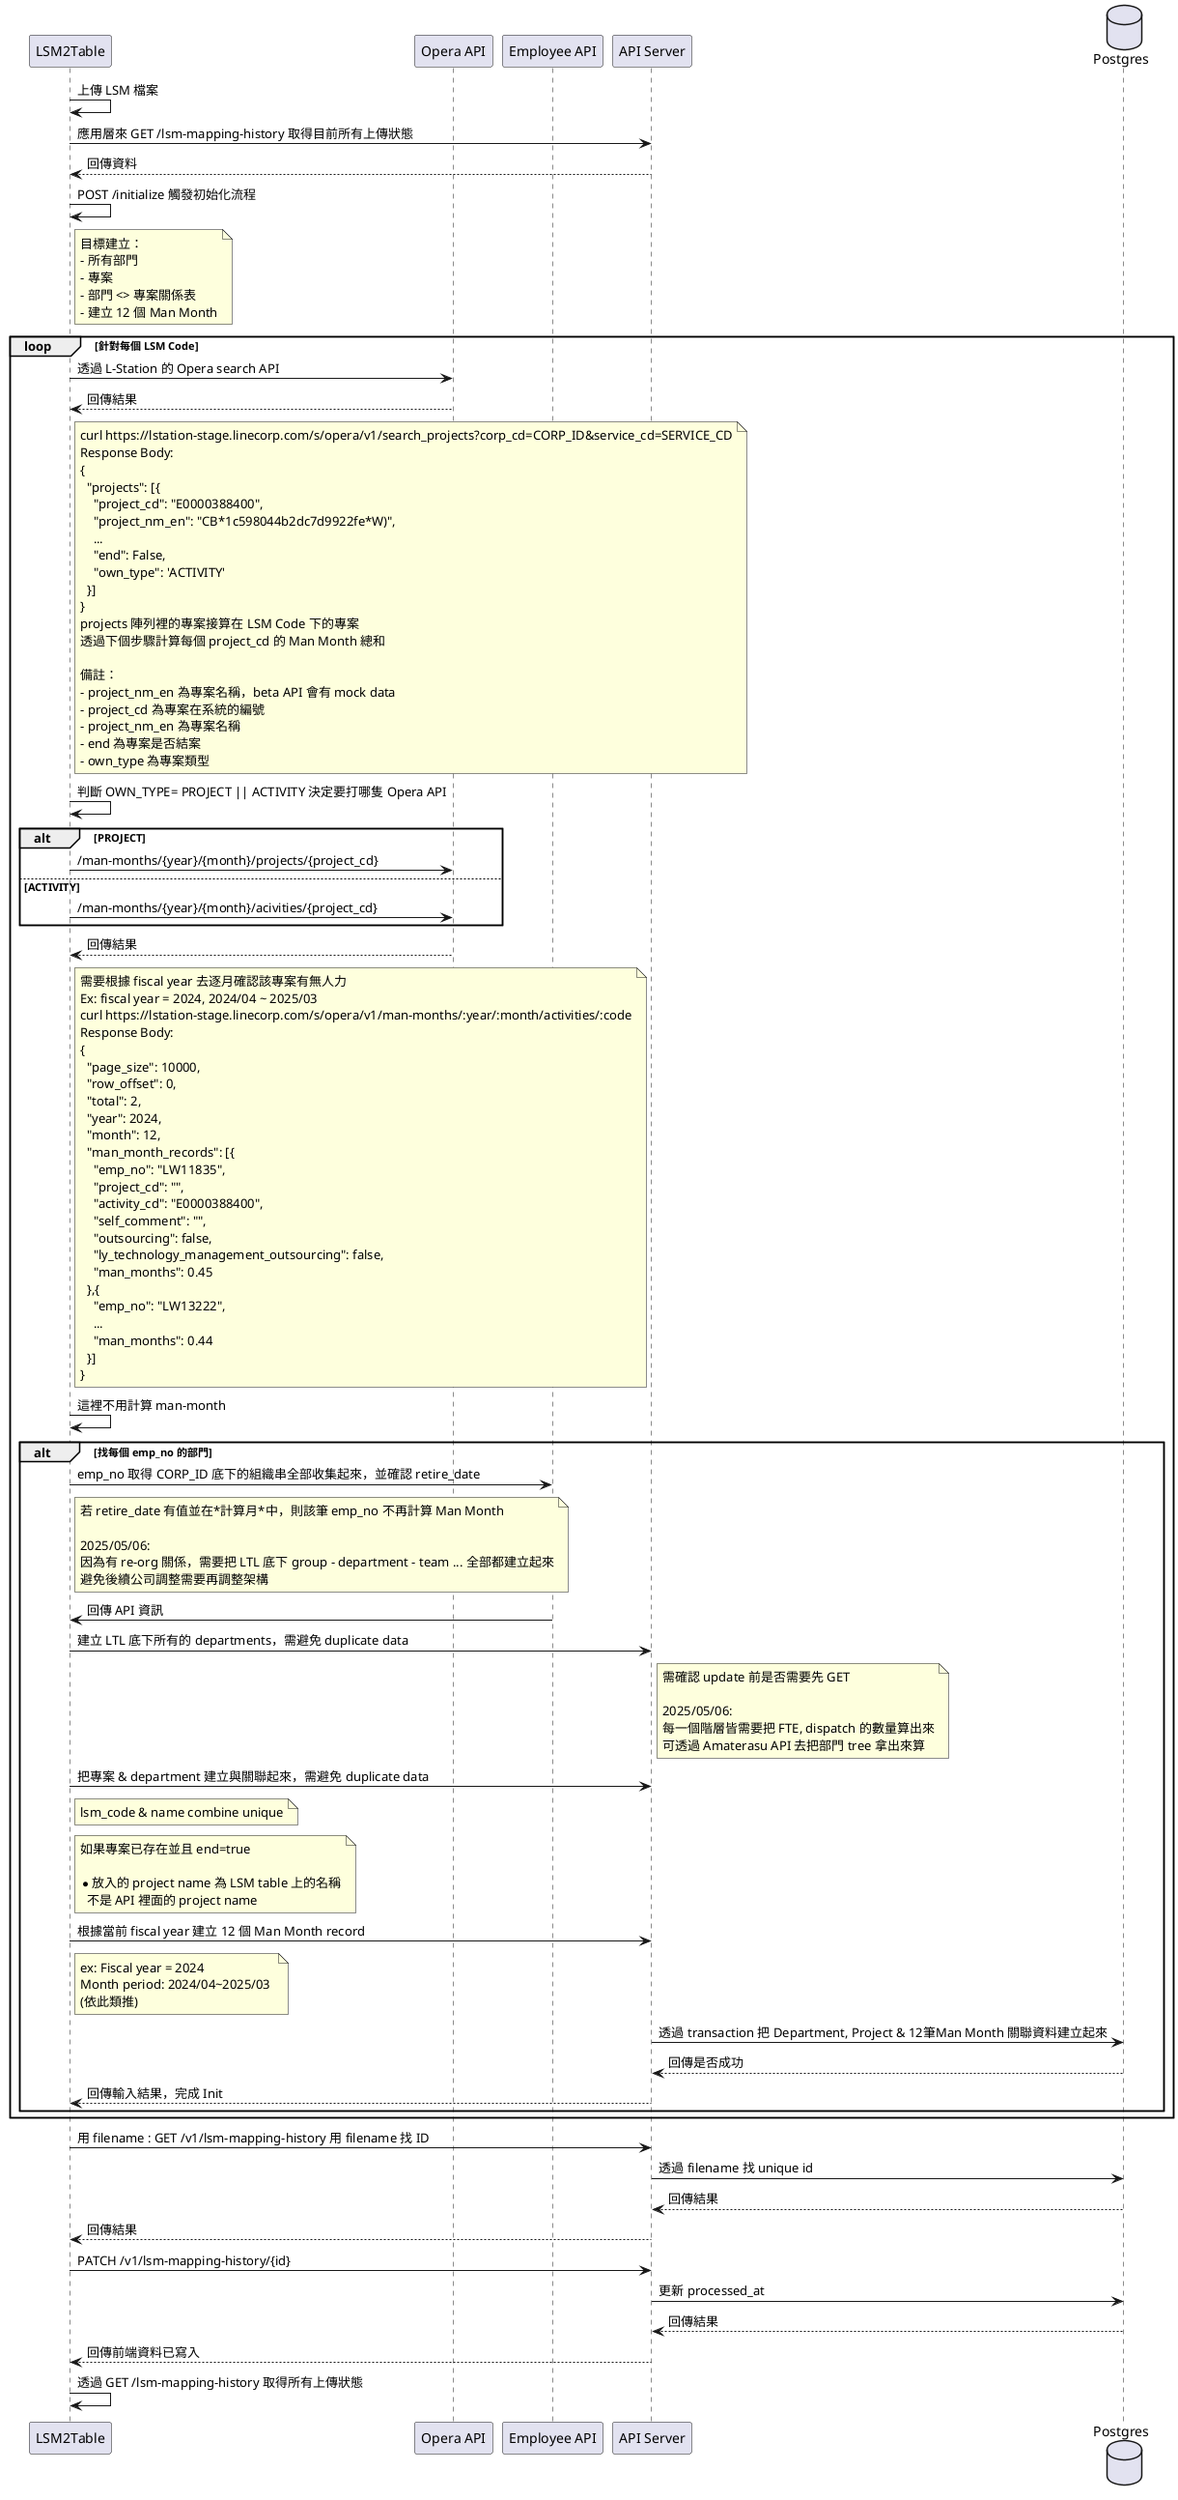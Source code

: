 @startuml

participant "LSM2Table" as job
participant "Opera API" as OA
participant "Employee API" as EMP
participant "API Server" as API
database "Postgres" as DB

job -> job: 上傳 LSM 檔案
job -> API: 應用層來 GET /lsm-mapping-history 取得目前所有上傳狀態
API --> job: 回傳資料
job -> job: POST /initialize 觸發初始化流程
note right of job
  目標建立：
  - 所有部門
  - 專案
  - 部門 <> 專案關係表
  - 建立 12 個 Man Month
end note

box "loop 針對每個 LSM Code"
    loop 針對每個 LSM Code
        job -> OA: 透過 L-Station 的 Opera search API
        OA --> job: 回傳結果
        note right of job
          curl https://lstation-stage.linecorp.com/s/opera/v1/search_projects?corp_cd=CORP_ID&service_cd=SERVICE_CD
          Response Body: 
          {
            "projects": [{
              "project_cd": "E0000388400",
              "project_nm_en": "CB*1c598044b2dc7d9922fe*W)",
              ...
              "end": False, 
              "own_type": 'ACTIVITY'
            }]
          }
          projects 陣列裡的專案接算在 LSM Code 下的專案
          透過下個步驟計算每個 project_cd 的 Man Month 總和

          備註： 
          - project_nm_en 為專案名稱，beta API 會有 mock data
          - project_cd 為專案在系統的編號
          - project_nm_en 為專案名稱
          - end 為專案是否結案
          - own_type 為專案類型
        end note
        job -> job: 判斷 OWN_TYPE= PROJECT || ACTIVITY 決定要打哪隻 Opera API
        alt PROJECT
            job-> OA: /man-months/{year}/{month}/projects/{project_cd}
        else ACTIVITY
            job-> OA: /man-months/{year}/{month}/acivities/{project_cd}
        end
        
        OA --> job: 回傳結果
        note right of job
          需要根據 fiscal year 去逐月確認該專案有無人力
          Ex: fiscal year = 2024, 2024/04 ~ 2025/03
          curl https://lstation-stage.linecorp.com/s/opera/v1/man-months/:year/:month/activities/:code
          Response Body:
          {
            "page_size": 10000,
            "row_offset": 0,
            "total": 2,
            "year": 2024,
            "month": 12,
            "man_month_records": [{
              "emp_no": "LW11835",
              "project_cd": "",
              "activity_cd": "E0000388400",
              "self_comment": "",
              "outsourcing": false,
              "ly_technology_management_outsourcing": false,
              "man_months": 0.45
            },{
              "emp_no": "LW13222",
              ...
              "man_months": 0.44
            }]
          }
        end note
        job -> job: 這裡不用計算 man-month
        alt 找每個 emp_no 的部門
          job -> EMP: emp_no 取得 CORP_ID 底下的組織串全部收集起來，並確認 retire_date 
          note right of job
            若 retire_date 有值並在*計算月*中，則該筆 emp_no 不再計算 Man Month

            2025/05/06:
            因為有 re-org 關係，需要把 LTL 底下 group - department - team ... 全部都建立起來
            避免後續公司調整需要再調整架構
          end note
          EMP -> job: 回傳 API 資訊
          job -> API: 建立 LTL 底下所有的 departments，需避免 duplicate data
          note right of API
            需確認 update 前是否需要先 GET

            2025/05/06:
            每一個階層皆需要把 FTE, dispatch 的數量算出來
            可透過 Amaterasu API 去把部門 tree 拿出來算
          end note
          job -> API: 把專案 & department 建立與關聯起來，需避免 duplicate data
          note right of job
            lsm_code & name combine unique
          end note
          note right of job
            如果專案已存在並且 end=true

            * 放入的 project name 為 LSM table 上的名稱
              不是 API 裡面的 project name
          end note
          job -> API: 根據當前 fiscal year 建立 12 個 Man Month record
          note right of job
            ex: Fiscal year = 2024
            Month period: 2024/04~2025/03 
            (依此類推)
          end note
          API -> DB: 透過 transaction 把 Department, Project & 12筆Man Month 關聯資料建立起來
          DB --> API: 回傳是否成功
          API --> job: 回傳輸入結果，完成 Init
        end
    end
end box
job -> API: 用 filename : GET /v1/lsm-mapping-history 用 filename 找 ID
API -> DB: 透過 filename 找 unique id
DB --> API: 回傳結果
API --> job: 回傳結果
job -> API: PATCH /v1/lsm-mapping-history/{id}
API -> DB: 更新 processed_at
DB --> API: 回傳結果
API --> job: 回傳前端資料已寫入

job -> job: 透過 GET /lsm-mapping-history 取得所有上傳狀態
@enduml